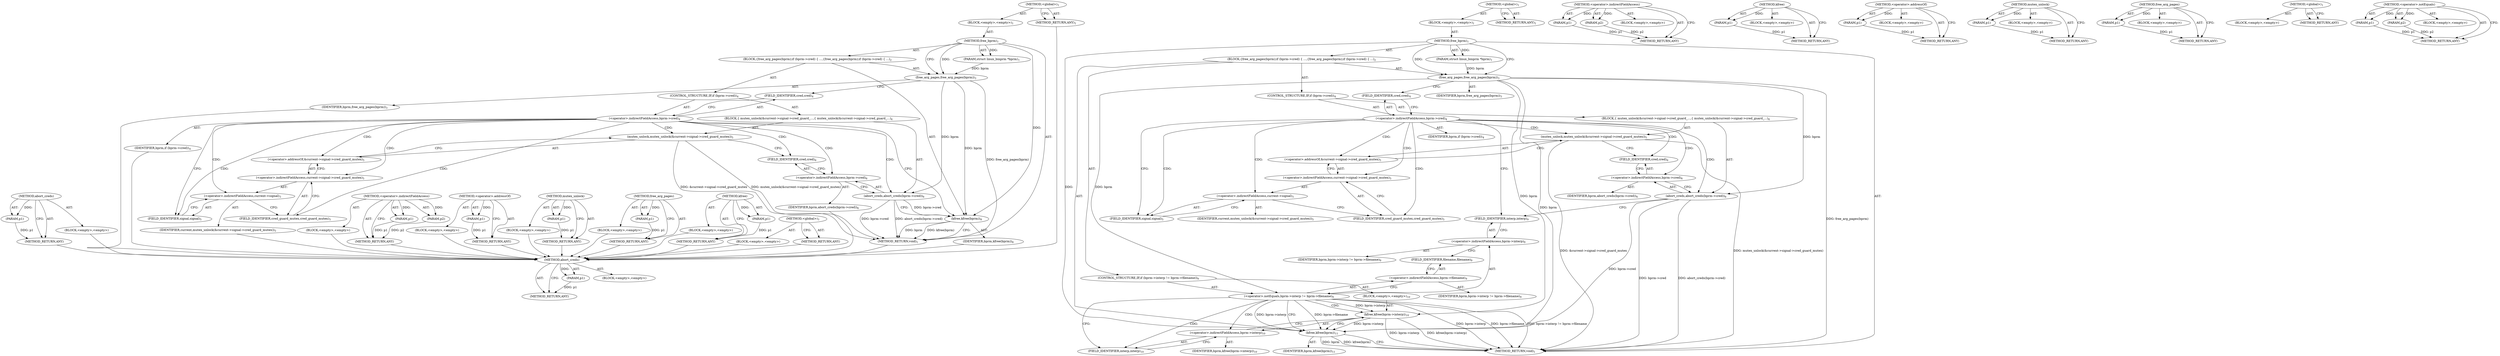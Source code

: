 digraph "&lt;operator&gt;.notEquals" {
vulnerable_65 [label=<(METHOD,abort_creds)>];
vulnerable_66 [label=<(PARAM,p1)>];
vulnerable_67 [label=<(BLOCK,&lt;empty&gt;,&lt;empty&gt;)>];
vulnerable_68 [label=<(METHOD_RETURN,ANY)>];
vulnerable_6 [label=<(METHOD,&lt;global&gt;)<SUB>1</SUB>>];
vulnerable_7 [label=<(BLOCK,&lt;empty&gt;,&lt;empty&gt;)<SUB>1</SUB>>];
vulnerable_8 [label=<(METHOD,free_bprm)<SUB>1</SUB>>];
vulnerable_9 [label=<(PARAM,struct linux_binprm *bprm)<SUB>1</SUB>>];
vulnerable_10 [label=<(BLOCK,{
	free_arg_pages(bprm);
	if (bprm-&gt;cred) {
 		...,{
	free_arg_pages(bprm);
	if (bprm-&gt;cred) {
 		...)<SUB>2</SUB>>];
vulnerable_11 [label=<(free_arg_pages,free_arg_pages(bprm))<SUB>3</SUB>>];
vulnerable_12 [label=<(IDENTIFIER,bprm,free_arg_pages(bprm))<SUB>3</SUB>>];
vulnerable_13 [label=<(CONTROL_STRUCTURE,IF,if (bprm-&gt;cred))<SUB>4</SUB>>];
vulnerable_14 [label=<(&lt;operator&gt;.indirectFieldAccess,bprm-&gt;cred)<SUB>4</SUB>>];
vulnerable_15 [label=<(IDENTIFIER,bprm,if (bprm-&gt;cred))<SUB>4</SUB>>];
vulnerable_16 [label=<(FIELD_IDENTIFIER,cred,cred)<SUB>4</SUB>>];
vulnerable_17 [label=<(BLOCK,{
 		mutex_unlock(&amp;current-&gt;signal-&gt;cred_guard_...,{
 		mutex_unlock(&amp;current-&gt;signal-&gt;cred_guard_...)<SUB>4</SUB>>];
vulnerable_18 [label=<(mutex_unlock,mutex_unlock(&amp;current-&gt;signal-&gt;cred_guard_mutex))<SUB>5</SUB>>];
vulnerable_19 [label=<(&lt;operator&gt;.addressOf,&amp;current-&gt;signal-&gt;cred_guard_mutex)<SUB>5</SUB>>];
vulnerable_20 [label=<(&lt;operator&gt;.indirectFieldAccess,current-&gt;signal-&gt;cred_guard_mutex)<SUB>5</SUB>>];
vulnerable_21 [label=<(&lt;operator&gt;.indirectFieldAccess,current-&gt;signal)<SUB>5</SUB>>];
vulnerable_22 [label=<(IDENTIFIER,current,mutex_unlock(&amp;current-&gt;signal-&gt;cred_guard_mutex))<SUB>5</SUB>>];
vulnerable_23 [label=<(FIELD_IDENTIFIER,signal,signal)<SUB>5</SUB>>];
vulnerable_24 [label=<(FIELD_IDENTIFIER,cred_guard_mutex,cred_guard_mutex)<SUB>5</SUB>>];
vulnerable_25 [label=<(abort_creds,abort_creds(bprm-&gt;cred))<SUB>6</SUB>>];
vulnerable_26 [label=<(&lt;operator&gt;.indirectFieldAccess,bprm-&gt;cred)<SUB>6</SUB>>];
vulnerable_27 [label=<(IDENTIFIER,bprm,abort_creds(bprm-&gt;cred))<SUB>6</SUB>>];
vulnerable_28 [label=<(FIELD_IDENTIFIER,cred,cred)<SUB>6</SUB>>];
vulnerable_29 [label=<(kfree,kfree(bprm))<SUB>8</SUB>>];
vulnerable_30 [label=<(IDENTIFIER,bprm,kfree(bprm))<SUB>8</SUB>>];
vulnerable_31 [label=<(METHOD_RETURN,void)<SUB>1</SUB>>];
vulnerable_33 [label=<(METHOD_RETURN,ANY)<SUB>1</SUB>>];
vulnerable_52 [label=<(METHOD,&lt;operator&gt;.indirectFieldAccess)>];
vulnerable_53 [label=<(PARAM,p1)>];
vulnerable_54 [label=<(PARAM,p2)>];
vulnerable_55 [label=<(BLOCK,&lt;empty&gt;,&lt;empty&gt;)>];
vulnerable_56 [label=<(METHOD_RETURN,ANY)>];
vulnerable_61 [label=<(METHOD,&lt;operator&gt;.addressOf)>];
vulnerable_62 [label=<(PARAM,p1)>];
vulnerable_63 [label=<(BLOCK,&lt;empty&gt;,&lt;empty&gt;)>];
vulnerable_64 [label=<(METHOD_RETURN,ANY)>];
vulnerable_57 [label=<(METHOD,mutex_unlock)>];
vulnerable_58 [label=<(PARAM,p1)>];
vulnerable_59 [label=<(BLOCK,&lt;empty&gt;,&lt;empty&gt;)>];
vulnerable_60 [label=<(METHOD_RETURN,ANY)>];
vulnerable_48 [label=<(METHOD,free_arg_pages)>];
vulnerable_49 [label=<(PARAM,p1)>];
vulnerable_50 [label=<(BLOCK,&lt;empty&gt;,&lt;empty&gt;)>];
vulnerable_51 [label=<(METHOD_RETURN,ANY)>];
vulnerable_42 [label=<(METHOD,&lt;global&gt;)<SUB>1</SUB>>];
vulnerable_43 [label=<(BLOCK,&lt;empty&gt;,&lt;empty&gt;)>];
vulnerable_44 [label=<(METHOD_RETURN,ANY)>];
vulnerable_69 [label=<(METHOD,kfree)>];
vulnerable_70 [label=<(PARAM,p1)>];
vulnerable_71 [label=<(BLOCK,&lt;empty&gt;,&lt;empty&gt;)>];
vulnerable_72 [label=<(METHOD_RETURN,ANY)>];
fixed_78 [label=<(METHOD,abort_creds)>];
fixed_79 [label=<(PARAM,p1)>];
fixed_80 [label=<(BLOCK,&lt;empty&gt;,&lt;empty&gt;)>];
fixed_81 [label=<(METHOD_RETURN,ANY)>];
fixed_6 [label=<(METHOD,&lt;global&gt;)<SUB>1</SUB>>];
fixed_7 [label=<(BLOCK,&lt;empty&gt;,&lt;empty&gt;)<SUB>1</SUB>>];
fixed_8 [label=<(METHOD,free_bprm)<SUB>1</SUB>>];
fixed_9 [label=<(PARAM,struct linux_binprm *bprm)<SUB>1</SUB>>];
fixed_10 [label=<(BLOCK,{
	free_arg_pages(bprm);
	if (bprm-&gt;cred) {
 		...,{
	free_arg_pages(bprm);
	if (bprm-&gt;cred) {
 		...)<SUB>2</SUB>>];
fixed_11 [label=<(free_arg_pages,free_arg_pages(bprm))<SUB>3</SUB>>];
fixed_12 [label=<(IDENTIFIER,bprm,free_arg_pages(bprm))<SUB>3</SUB>>];
fixed_13 [label=<(CONTROL_STRUCTURE,IF,if (bprm-&gt;cred))<SUB>4</SUB>>];
fixed_14 [label=<(&lt;operator&gt;.indirectFieldAccess,bprm-&gt;cred)<SUB>4</SUB>>];
fixed_15 [label=<(IDENTIFIER,bprm,if (bprm-&gt;cred))<SUB>4</SUB>>];
fixed_16 [label=<(FIELD_IDENTIFIER,cred,cred)<SUB>4</SUB>>];
fixed_17 [label=<(BLOCK,{
 		mutex_unlock(&amp;current-&gt;signal-&gt;cred_guard_...,{
 		mutex_unlock(&amp;current-&gt;signal-&gt;cred_guard_...)<SUB>4</SUB>>];
fixed_18 [label=<(mutex_unlock,mutex_unlock(&amp;current-&gt;signal-&gt;cred_guard_mutex))<SUB>5</SUB>>];
fixed_19 [label=<(&lt;operator&gt;.addressOf,&amp;current-&gt;signal-&gt;cred_guard_mutex)<SUB>5</SUB>>];
fixed_20 [label=<(&lt;operator&gt;.indirectFieldAccess,current-&gt;signal-&gt;cred_guard_mutex)<SUB>5</SUB>>];
fixed_21 [label=<(&lt;operator&gt;.indirectFieldAccess,current-&gt;signal)<SUB>5</SUB>>];
fixed_22 [label=<(IDENTIFIER,current,mutex_unlock(&amp;current-&gt;signal-&gt;cred_guard_mutex))<SUB>5</SUB>>];
fixed_23 [label=<(FIELD_IDENTIFIER,signal,signal)<SUB>5</SUB>>];
fixed_24 [label=<(FIELD_IDENTIFIER,cred_guard_mutex,cred_guard_mutex)<SUB>5</SUB>>];
fixed_25 [label=<(abort_creds,abort_creds(bprm-&gt;cred))<SUB>6</SUB>>];
fixed_26 [label=<(&lt;operator&gt;.indirectFieldAccess,bprm-&gt;cred)<SUB>6</SUB>>];
fixed_27 [label=<(IDENTIFIER,bprm,abort_creds(bprm-&gt;cred))<SUB>6</SUB>>];
fixed_28 [label=<(FIELD_IDENTIFIER,cred,cred)<SUB>6</SUB>>];
fixed_29 [label=<(CONTROL_STRUCTURE,IF,if (bprm-&gt;interp != bprm-&gt;filename))<SUB>9</SUB>>];
fixed_30 [label=<(&lt;operator&gt;.notEquals,bprm-&gt;interp != bprm-&gt;filename)<SUB>9</SUB>>];
fixed_31 [label=<(&lt;operator&gt;.indirectFieldAccess,bprm-&gt;interp)<SUB>9</SUB>>];
fixed_32 [label=<(IDENTIFIER,bprm,bprm-&gt;interp != bprm-&gt;filename)<SUB>9</SUB>>];
fixed_33 [label=<(FIELD_IDENTIFIER,interp,interp)<SUB>9</SUB>>];
fixed_34 [label=<(&lt;operator&gt;.indirectFieldAccess,bprm-&gt;filename)<SUB>9</SUB>>];
fixed_35 [label=<(IDENTIFIER,bprm,bprm-&gt;interp != bprm-&gt;filename)<SUB>9</SUB>>];
fixed_36 [label=<(FIELD_IDENTIFIER,filename,filename)<SUB>9</SUB>>];
fixed_37 [label=<(BLOCK,&lt;empty&gt;,&lt;empty&gt;)<SUB>10</SUB>>];
fixed_38 [label=<(kfree,kfree(bprm-&gt;interp))<SUB>10</SUB>>];
fixed_39 [label=<(&lt;operator&gt;.indirectFieldAccess,bprm-&gt;interp)<SUB>10</SUB>>];
fixed_40 [label=<(IDENTIFIER,bprm,kfree(bprm-&gt;interp))<SUB>10</SUB>>];
fixed_41 [label=<(FIELD_IDENTIFIER,interp,interp)<SUB>10</SUB>>];
fixed_42 [label=<(kfree,kfree(bprm))<SUB>11</SUB>>];
fixed_43 [label=<(IDENTIFIER,bprm,kfree(bprm))<SUB>11</SUB>>];
fixed_44 [label=<(METHOD_RETURN,void)<SUB>1</SUB>>];
fixed_46 [label=<(METHOD_RETURN,ANY)<SUB>1</SUB>>];
fixed_65 [label=<(METHOD,&lt;operator&gt;.indirectFieldAccess)>];
fixed_66 [label=<(PARAM,p1)>];
fixed_67 [label=<(PARAM,p2)>];
fixed_68 [label=<(BLOCK,&lt;empty&gt;,&lt;empty&gt;)>];
fixed_69 [label=<(METHOD_RETURN,ANY)>];
fixed_87 [label=<(METHOD,kfree)>];
fixed_88 [label=<(PARAM,p1)>];
fixed_89 [label=<(BLOCK,&lt;empty&gt;,&lt;empty&gt;)>];
fixed_90 [label=<(METHOD_RETURN,ANY)>];
fixed_74 [label=<(METHOD,&lt;operator&gt;.addressOf)>];
fixed_75 [label=<(PARAM,p1)>];
fixed_76 [label=<(BLOCK,&lt;empty&gt;,&lt;empty&gt;)>];
fixed_77 [label=<(METHOD_RETURN,ANY)>];
fixed_70 [label=<(METHOD,mutex_unlock)>];
fixed_71 [label=<(PARAM,p1)>];
fixed_72 [label=<(BLOCK,&lt;empty&gt;,&lt;empty&gt;)>];
fixed_73 [label=<(METHOD_RETURN,ANY)>];
fixed_61 [label=<(METHOD,free_arg_pages)>];
fixed_62 [label=<(PARAM,p1)>];
fixed_63 [label=<(BLOCK,&lt;empty&gt;,&lt;empty&gt;)>];
fixed_64 [label=<(METHOD_RETURN,ANY)>];
fixed_55 [label=<(METHOD,&lt;global&gt;)<SUB>1</SUB>>];
fixed_56 [label=<(BLOCK,&lt;empty&gt;,&lt;empty&gt;)>];
fixed_57 [label=<(METHOD_RETURN,ANY)>];
fixed_82 [label=<(METHOD,&lt;operator&gt;.notEquals)>];
fixed_83 [label=<(PARAM,p1)>];
fixed_84 [label=<(PARAM,p2)>];
fixed_85 [label=<(BLOCK,&lt;empty&gt;,&lt;empty&gt;)>];
fixed_86 [label=<(METHOD_RETURN,ANY)>];
vulnerable_65 -> vulnerable_66  [key=0, label="AST: "];
vulnerable_65 -> vulnerable_66  [key=1, label="DDG: "];
vulnerable_65 -> vulnerable_67  [key=0, label="AST: "];
vulnerable_65 -> vulnerable_68  [key=0, label="AST: "];
vulnerable_65 -> vulnerable_68  [key=1, label="CFG: "];
vulnerable_66 -> vulnerable_68  [key=0, label="DDG: p1"];
vulnerable_67 -> fixed_78  [key=0];
vulnerable_68 -> fixed_78  [key=0];
vulnerable_6 -> vulnerable_7  [key=0, label="AST: "];
vulnerable_6 -> vulnerable_33  [key=0, label="AST: "];
vulnerable_6 -> vulnerable_33  [key=1, label="CFG: "];
vulnerable_7 -> vulnerable_8  [key=0, label="AST: "];
vulnerable_8 -> vulnerable_9  [key=0, label="AST: "];
vulnerable_8 -> vulnerable_9  [key=1, label="DDG: "];
vulnerable_8 -> vulnerable_10  [key=0, label="AST: "];
vulnerable_8 -> vulnerable_31  [key=0, label="AST: "];
vulnerable_8 -> vulnerable_11  [key=0, label="CFG: "];
vulnerable_8 -> vulnerable_11  [key=1, label="DDG: "];
vulnerable_8 -> vulnerable_29  [key=0, label="DDG: "];
vulnerable_9 -> vulnerable_11  [key=0, label="DDG: bprm"];
vulnerable_10 -> vulnerable_11  [key=0, label="AST: "];
vulnerable_10 -> vulnerable_13  [key=0, label="AST: "];
vulnerable_10 -> vulnerable_29  [key=0, label="AST: "];
vulnerable_11 -> vulnerable_12  [key=0, label="AST: "];
vulnerable_11 -> vulnerable_16  [key=0, label="CFG: "];
vulnerable_11 -> vulnerable_31  [key=0, label="DDG: free_arg_pages(bprm)"];
vulnerable_11 -> vulnerable_29  [key=0, label="DDG: bprm"];
vulnerable_11 -> vulnerable_25  [key=0, label="DDG: bprm"];
vulnerable_12 -> fixed_78  [key=0];
vulnerable_13 -> vulnerable_14  [key=0, label="AST: "];
vulnerable_13 -> vulnerable_17  [key=0, label="AST: "];
vulnerable_14 -> vulnerable_15  [key=0, label="AST: "];
vulnerable_14 -> vulnerable_16  [key=0, label="AST: "];
vulnerable_14 -> vulnerable_23  [key=0, label="CFG: "];
vulnerable_14 -> vulnerable_23  [key=1, label="CDG: "];
vulnerable_14 -> vulnerable_29  [key=0, label="CFG: "];
vulnerable_14 -> vulnerable_20  [key=0, label="CDG: "];
vulnerable_14 -> vulnerable_24  [key=0, label="CDG: "];
vulnerable_14 -> vulnerable_25  [key=0, label="CDG: "];
vulnerable_14 -> vulnerable_21  [key=0, label="CDG: "];
vulnerable_14 -> vulnerable_18  [key=0, label="CDG: "];
vulnerable_14 -> vulnerable_26  [key=0, label="CDG: "];
vulnerable_14 -> vulnerable_19  [key=0, label="CDG: "];
vulnerable_14 -> vulnerable_28  [key=0, label="CDG: "];
vulnerable_15 -> fixed_78  [key=0];
vulnerable_16 -> vulnerable_14  [key=0, label="CFG: "];
vulnerable_17 -> vulnerable_18  [key=0, label="AST: "];
vulnerable_17 -> vulnerable_25  [key=0, label="AST: "];
vulnerable_18 -> vulnerable_19  [key=0, label="AST: "];
vulnerable_18 -> vulnerable_28  [key=0, label="CFG: "];
vulnerable_18 -> vulnerable_31  [key=0, label="DDG: &amp;current-&gt;signal-&gt;cred_guard_mutex"];
vulnerable_18 -> vulnerable_31  [key=1, label="DDG: mutex_unlock(&amp;current-&gt;signal-&gt;cred_guard_mutex)"];
vulnerable_19 -> vulnerable_20  [key=0, label="AST: "];
vulnerable_19 -> vulnerable_18  [key=0, label="CFG: "];
vulnerable_20 -> vulnerable_21  [key=0, label="AST: "];
vulnerable_20 -> vulnerable_24  [key=0, label="AST: "];
vulnerable_20 -> vulnerable_19  [key=0, label="CFG: "];
vulnerable_21 -> vulnerable_22  [key=0, label="AST: "];
vulnerable_21 -> vulnerable_23  [key=0, label="AST: "];
vulnerable_21 -> vulnerable_24  [key=0, label="CFG: "];
vulnerable_22 -> fixed_78  [key=0];
vulnerable_23 -> vulnerable_21  [key=0, label="CFG: "];
vulnerable_24 -> vulnerable_20  [key=0, label="CFG: "];
vulnerable_25 -> vulnerable_26  [key=0, label="AST: "];
vulnerable_25 -> vulnerable_29  [key=0, label="CFG: "];
vulnerable_25 -> vulnerable_29  [key=1, label="DDG: bprm-&gt;cred"];
vulnerable_25 -> vulnerable_31  [key=0, label="DDG: bprm-&gt;cred"];
vulnerable_25 -> vulnerable_31  [key=1, label="DDG: abort_creds(bprm-&gt;cred)"];
vulnerable_26 -> vulnerable_27  [key=0, label="AST: "];
vulnerable_26 -> vulnerable_28  [key=0, label="AST: "];
vulnerable_26 -> vulnerable_25  [key=0, label="CFG: "];
vulnerable_27 -> fixed_78  [key=0];
vulnerable_28 -> vulnerable_26  [key=0, label="CFG: "];
vulnerable_29 -> vulnerable_30  [key=0, label="AST: "];
vulnerable_29 -> vulnerable_31  [key=0, label="CFG: "];
vulnerable_29 -> vulnerable_31  [key=1, label="DDG: bprm"];
vulnerable_29 -> vulnerable_31  [key=2, label="DDG: kfree(bprm)"];
vulnerable_30 -> fixed_78  [key=0];
vulnerable_31 -> fixed_78  [key=0];
vulnerable_33 -> fixed_78  [key=0];
vulnerable_52 -> vulnerable_53  [key=0, label="AST: "];
vulnerable_52 -> vulnerable_53  [key=1, label="DDG: "];
vulnerable_52 -> vulnerable_55  [key=0, label="AST: "];
vulnerable_52 -> vulnerable_54  [key=0, label="AST: "];
vulnerable_52 -> vulnerable_54  [key=1, label="DDG: "];
vulnerable_52 -> vulnerable_56  [key=0, label="AST: "];
vulnerable_52 -> vulnerable_56  [key=1, label="CFG: "];
vulnerable_53 -> vulnerable_56  [key=0, label="DDG: p1"];
vulnerable_54 -> vulnerable_56  [key=0, label="DDG: p2"];
vulnerable_55 -> fixed_78  [key=0];
vulnerable_56 -> fixed_78  [key=0];
vulnerable_61 -> vulnerable_62  [key=0, label="AST: "];
vulnerable_61 -> vulnerable_62  [key=1, label="DDG: "];
vulnerable_61 -> vulnerable_63  [key=0, label="AST: "];
vulnerable_61 -> vulnerable_64  [key=0, label="AST: "];
vulnerable_61 -> vulnerable_64  [key=1, label="CFG: "];
vulnerable_62 -> vulnerable_64  [key=0, label="DDG: p1"];
vulnerable_63 -> fixed_78  [key=0];
vulnerable_64 -> fixed_78  [key=0];
vulnerable_57 -> vulnerable_58  [key=0, label="AST: "];
vulnerable_57 -> vulnerable_58  [key=1, label="DDG: "];
vulnerable_57 -> vulnerable_59  [key=0, label="AST: "];
vulnerable_57 -> vulnerable_60  [key=0, label="AST: "];
vulnerable_57 -> vulnerable_60  [key=1, label="CFG: "];
vulnerable_58 -> vulnerable_60  [key=0, label="DDG: p1"];
vulnerable_59 -> fixed_78  [key=0];
vulnerable_60 -> fixed_78  [key=0];
vulnerable_48 -> vulnerable_49  [key=0, label="AST: "];
vulnerable_48 -> vulnerable_49  [key=1, label="DDG: "];
vulnerable_48 -> vulnerable_50  [key=0, label="AST: "];
vulnerable_48 -> vulnerable_51  [key=0, label="AST: "];
vulnerable_48 -> vulnerable_51  [key=1, label="CFG: "];
vulnerable_49 -> vulnerable_51  [key=0, label="DDG: p1"];
vulnerable_50 -> fixed_78  [key=0];
vulnerable_51 -> fixed_78  [key=0];
vulnerable_42 -> vulnerable_43  [key=0, label="AST: "];
vulnerable_42 -> vulnerable_44  [key=0, label="AST: "];
vulnerable_42 -> vulnerable_44  [key=1, label="CFG: "];
vulnerable_43 -> fixed_78  [key=0];
vulnerable_44 -> fixed_78  [key=0];
vulnerable_69 -> vulnerable_70  [key=0, label="AST: "];
vulnerable_69 -> vulnerable_70  [key=1, label="DDG: "];
vulnerable_69 -> vulnerable_71  [key=0, label="AST: "];
vulnerable_69 -> vulnerable_72  [key=0, label="AST: "];
vulnerable_69 -> vulnerable_72  [key=1, label="CFG: "];
vulnerable_70 -> vulnerable_72  [key=0, label="DDG: p1"];
vulnerable_71 -> fixed_78  [key=0];
vulnerable_72 -> fixed_78  [key=0];
fixed_78 -> fixed_79  [key=0, label="AST: "];
fixed_78 -> fixed_79  [key=1, label="DDG: "];
fixed_78 -> fixed_80  [key=0, label="AST: "];
fixed_78 -> fixed_81  [key=0, label="AST: "];
fixed_78 -> fixed_81  [key=1, label="CFG: "];
fixed_79 -> fixed_81  [key=0, label="DDG: p1"];
fixed_6 -> fixed_7  [key=0, label="AST: "];
fixed_6 -> fixed_46  [key=0, label="AST: "];
fixed_6 -> fixed_46  [key=1, label="CFG: "];
fixed_7 -> fixed_8  [key=0, label="AST: "];
fixed_8 -> fixed_9  [key=0, label="AST: "];
fixed_8 -> fixed_9  [key=1, label="DDG: "];
fixed_8 -> fixed_10  [key=0, label="AST: "];
fixed_8 -> fixed_44  [key=0, label="AST: "];
fixed_8 -> fixed_11  [key=0, label="CFG: "];
fixed_8 -> fixed_11  [key=1, label="DDG: "];
fixed_8 -> fixed_42  [key=0, label="DDG: "];
fixed_9 -> fixed_11  [key=0, label="DDG: bprm"];
fixed_10 -> fixed_11  [key=0, label="AST: "];
fixed_10 -> fixed_13  [key=0, label="AST: "];
fixed_10 -> fixed_29  [key=0, label="AST: "];
fixed_10 -> fixed_42  [key=0, label="AST: "];
fixed_11 -> fixed_12  [key=0, label="AST: "];
fixed_11 -> fixed_16  [key=0, label="CFG: "];
fixed_11 -> fixed_44  [key=0, label="DDG: free_arg_pages(bprm)"];
fixed_11 -> fixed_42  [key=0, label="DDG: bprm"];
fixed_11 -> fixed_30  [key=0, label="DDG: bprm"];
fixed_11 -> fixed_25  [key=0, label="DDG: bprm"];
fixed_11 -> fixed_38  [key=0, label="DDG: bprm"];
fixed_13 -> fixed_14  [key=0, label="AST: "];
fixed_13 -> fixed_17  [key=0, label="AST: "];
fixed_14 -> fixed_15  [key=0, label="AST: "];
fixed_14 -> fixed_16  [key=0, label="AST: "];
fixed_14 -> fixed_23  [key=0, label="CFG: "];
fixed_14 -> fixed_23  [key=1, label="CDG: "];
fixed_14 -> fixed_33  [key=0, label="CFG: "];
fixed_14 -> fixed_24  [key=0, label="CDG: "];
fixed_14 -> fixed_21  [key=0, label="CDG: "];
fixed_14 -> fixed_18  [key=0, label="CDG: "];
fixed_14 -> fixed_26  [key=0, label="CDG: "];
fixed_14 -> fixed_19  [key=0, label="CDG: "];
fixed_14 -> fixed_28  [key=0, label="CDG: "];
fixed_14 -> fixed_20  [key=0, label="CDG: "];
fixed_14 -> fixed_25  [key=0, label="CDG: "];
fixed_16 -> fixed_14  [key=0, label="CFG: "];
fixed_17 -> fixed_18  [key=0, label="AST: "];
fixed_17 -> fixed_25  [key=0, label="AST: "];
fixed_18 -> fixed_19  [key=0, label="AST: "];
fixed_18 -> fixed_28  [key=0, label="CFG: "];
fixed_18 -> fixed_44  [key=0, label="DDG: &amp;current-&gt;signal-&gt;cred_guard_mutex"];
fixed_18 -> fixed_44  [key=1, label="DDG: mutex_unlock(&amp;current-&gt;signal-&gt;cred_guard_mutex)"];
fixed_19 -> fixed_20  [key=0, label="AST: "];
fixed_19 -> fixed_18  [key=0, label="CFG: "];
fixed_20 -> fixed_21  [key=0, label="AST: "];
fixed_20 -> fixed_24  [key=0, label="AST: "];
fixed_20 -> fixed_19  [key=0, label="CFG: "];
fixed_21 -> fixed_22  [key=0, label="AST: "];
fixed_21 -> fixed_23  [key=0, label="AST: "];
fixed_21 -> fixed_24  [key=0, label="CFG: "];
fixed_23 -> fixed_21  [key=0, label="CFG: "];
fixed_24 -> fixed_20  [key=0, label="CFG: "];
fixed_25 -> fixed_26  [key=0, label="AST: "];
fixed_25 -> fixed_33  [key=0, label="CFG: "];
fixed_25 -> fixed_44  [key=0, label="DDG: bprm-&gt;cred"];
fixed_25 -> fixed_44  [key=1, label="DDG: abort_creds(bprm-&gt;cred)"];
fixed_25 -> fixed_42  [key=0, label="DDG: bprm-&gt;cred"];
fixed_26 -> fixed_27  [key=0, label="AST: "];
fixed_26 -> fixed_28  [key=0, label="AST: "];
fixed_26 -> fixed_25  [key=0, label="CFG: "];
fixed_28 -> fixed_26  [key=0, label="CFG: "];
fixed_29 -> fixed_30  [key=0, label="AST: "];
fixed_29 -> fixed_37  [key=0, label="AST: "];
fixed_30 -> fixed_31  [key=0, label="AST: "];
fixed_30 -> fixed_34  [key=0, label="AST: "];
fixed_30 -> fixed_41  [key=0, label="CFG: "];
fixed_30 -> fixed_41  [key=1, label="CDG: "];
fixed_30 -> fixed_42  [key=0, label="CFG: "];
fixed_30 -> fixed_42  [key=1, label="DDG: bprm-&gt;interp"];
fixed_30 -> fixed_42  [key=2, label="DDG: bprm-&gt;filename"];
fixed_30 -> fixed_44  [key=0, label="DDG: bprm-&gt;interp"];
fixed_30 -> fixed_44  [key=1, label="DDG: bprm-&gt;filename"];
fixed_30 -> fixed_44  [key=2, label="DDG: bprm-&gt;interp != bprm-&gt;filename"];
fixed_30 -> fixed_38  [key=0, label="DDG: bprm-&gt;interp"];
fixed_30 -> fixed_38  [key=1, label="CDG: "];
fixed_30 -> fixed_39  [key=0, label="CDG: "];
fixed_31 -> fixed_32  [key=0, label="AST: "];
fixed_31 -> fixed_33  [key=0, label="AST: "];
fixed_31 -> fixed_36  [key=0, label="CFG: "];
fixed_33 -> fixed_31  [key=0, label="CFG: "];
fixed_34 -> fixed_35  [key=0, label="AST: "];
fixed_34 -> fixed_36  [key=0, label="AST: "];
fixed_34 -> fixed_30  [key=0, label="CFG: "];
fixed_36 -> fixed_34  [key=0, label="CFG: "];
fixed_37 -> fixed_38  [key=0, label="AST: "];
fixed_38 -> fixed_39  [key=0, label="AST: "];
fixed_38 -> fixed_42  [key=0, label="CFG: "];
fixed_38 -> fixed_42  [key=1, label="DDG: bprm-&gt;interp"];
fixed_38 -> fixed_44  [key=0, label="DDG: bprm-&gt;interp"];
fixed_38 -> fixed_44  [key=1, label="DDG: kfree(bprm-&gt;interp)"];
fixed_39 -> fixed_40  [key=0, label="AST: "];
fixed_39 -> fixed_41  [key=0, label="AST: "];
fixed_39 -> fixed_38  [key=0, label="CFG: "];
fixed_41 -> fixed_39  [key=0, label="CFG: "];
fixed_42 -> fixed_43  [key=0, label="AST: "];
fixed_42 -> fixed_44  [key=0, label="CFG: "];
fixed_42 -> fixed_44  [key=1, label="DDG: bprm"];
fixed_42 -> fixed_44  [key=2, label="DDG: kfree(bprm)"];
fixed_65 -> fixed_66  [key=0, label="AST: "];
fixed_65 -> fixed_66  [key=1, label="DDG: "];
fixed_65 -> fixed_68  [key=0, label="AST: "];
fixed_65 -> fixed_67  [key=0, label="AST: "];
fixed_65 -> fixed_67  [key=1, label="DDG: "];
fixed_65 -> fixed_69  [key=0, label="AST: "];
fixed_65 -> fixed_69  [key=1, label="CFG: "];
fixed_66 -> fixed_69  [key=0, label="DDG: p1"];
fixed_67 -> fixed_69  [key=0, label="DDG: p2"];
fixed_87 -> fixed_88  [key=0, label="AST: "];
fixed_87 -> fixed_88  [key=1, label="DDG: "];
fixed_87 -> fixed_89  [key=0, label="AST: "];
fixed_87 -> fixed_90  [key=0, label="AST: "];
fixed_87 -> fixed_90  [key=1, label="CFG: "];
fixed_88 -> fixed_90  [key=0, label="DDG: p1"];
fixed_74 -> fixed_75  [key=0, label="AST: "];
fixed_74 -> fixed_75  [key=1, label="DDG: "];
fixed_74 -> fixed_76  [key=0, label="AST: "];
fixed_74 -> fixed_77  [key=0, label="AST: "];
fixed_74 -> fixed_77  [key=1, label="CFG: "];
fixed_75 -> fixed_77  [key=0, label="DDG: p1"];
fixed_70 -> fixed_71  [key=0, label="AST: "];
fixed_70 -> fixed_71  [key=1, label="DDG: "];
fixed_70 -> fixed_72  [key=0, label="AST: "];
fixed_70 -> fixed_73  [key=0, label="AST: "];
fixed_70 -> fixed_73  [key=1, label="CFG: "];
fixed_71 -> fixed_73  [key=0, label="DDG: p1"];
fixed_61 -> fixed_62  [key=0, label="AST: "];
fixed_61 -> fixed_62  [key=1, label="DDG: "];
fixed_61 -> fixed_63  [key=0, label="AST: "];
fixed_61 -> fixed_64  [key=0, label="AST: "];
fixed_61 -> fixed_64  [key=1, label="CFG: "];
fixed_62 -> fixed_64  [key=0, label="DDG: p1"];
fixed_55 -> fixed_56  [key=0, label="AST: "];
fixed_55 -> fixed_57  [key=0, label="AST: "];
fixed_55 -> fixed_57  [key=1, label="CFG: "];
fixed_82 -> fixed_83  [key=0, label="AST: "];
fixed_82 -> fixed_83  [key=1, label="DDG: "];
fixed_82 -> fixed_85  [key=0, label="AST: "];
fixed_82 -> fixed_84  [key=0, label="AST: "];
fixed_82 -> fixed_84  [key=1, label="DDG: "];
fixed_82 -> fixed_86  [key=0, label="AST: "];
fixed_82 -> fixed_86  [key=1, label="CFG: "];
fixed_83 -> fixed_86  [key=0, label="DDG: p1"];
fixed_84 -> fixed_86  [key=0, label="DDG: p2"];
}
